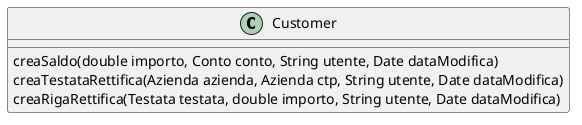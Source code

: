 @startuml

class Customer {
    creaSaldo(double importo, Conto conto, String utente, Date dataModifica)
    creaTestataRettifica(Azienda azienda, Azienda ctp, String utente, Date dataModifica)
    creaRigaRettifica(Testata testata, double importo, String utente, Date dataModifica)
}

@enduml